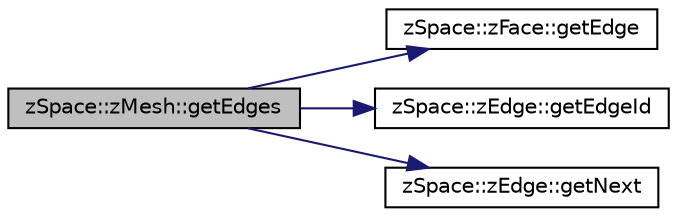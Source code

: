 digraph "zSpace::zMesh::getEdges"
{
 // LATEX_PDF_SIZE
  edge [fontname="Helvetica",fontsize="10",labelfontname="Helvetica",labelfontsize="10"];
  node [fontname="Helvetica",fontsize="10",shape=record];
  rankdir="LR";
  Node278 [label="zSpace::zMesh::getEdges",height=0.2,width=0.4,color="black", fillcolor="grey75", style="filled", fontcolor="black",tooltip="This method gets the edges of a zFace."];
  Node278 -> Node279 [color="midnightblue",fontsize="10",style="solid",fontname="Helvetica"];
  Node279 [label="zSpace::zFace::getEdge",height=0.2,width=0.4,color="black", fillcolor="white", style="filled",URL="$classz_space_1_1z_face.html#a69a14a515b179226aad1cbc3d7663163",tooltip="This method returns the associated edge of current zFace."];
  Node278 -> Node280 [color="midnightblue",fontsize="10",style="solid",fontname="Helvetica"];
  Node280 [label="zSpace::zEdge::getEdgeId",height=0.2,width=0.4,color="black", fillcolor="white", style="filled",URL="$classz_space_1_1z_edge.html#acd6947ccba055fa6c31d6d386fe68e12",tooltip="This method returns the edgeId of current zEdge."];
  Node278 -> Node281 [color="midnightblue",fontsize="10",style="solid",fontname="Helvetica"];
  Node281 [label="zSpace::zEdge::getNext",height=0.2,width=0.4,color="black", fillcolor="white", style="filled",URL="$classz_space_1_1z_edge.html#a3bce594c06fc4450ce8af3c0b98e2ae3",tooltip="This method returns the next edge of current zEdge."];
}
